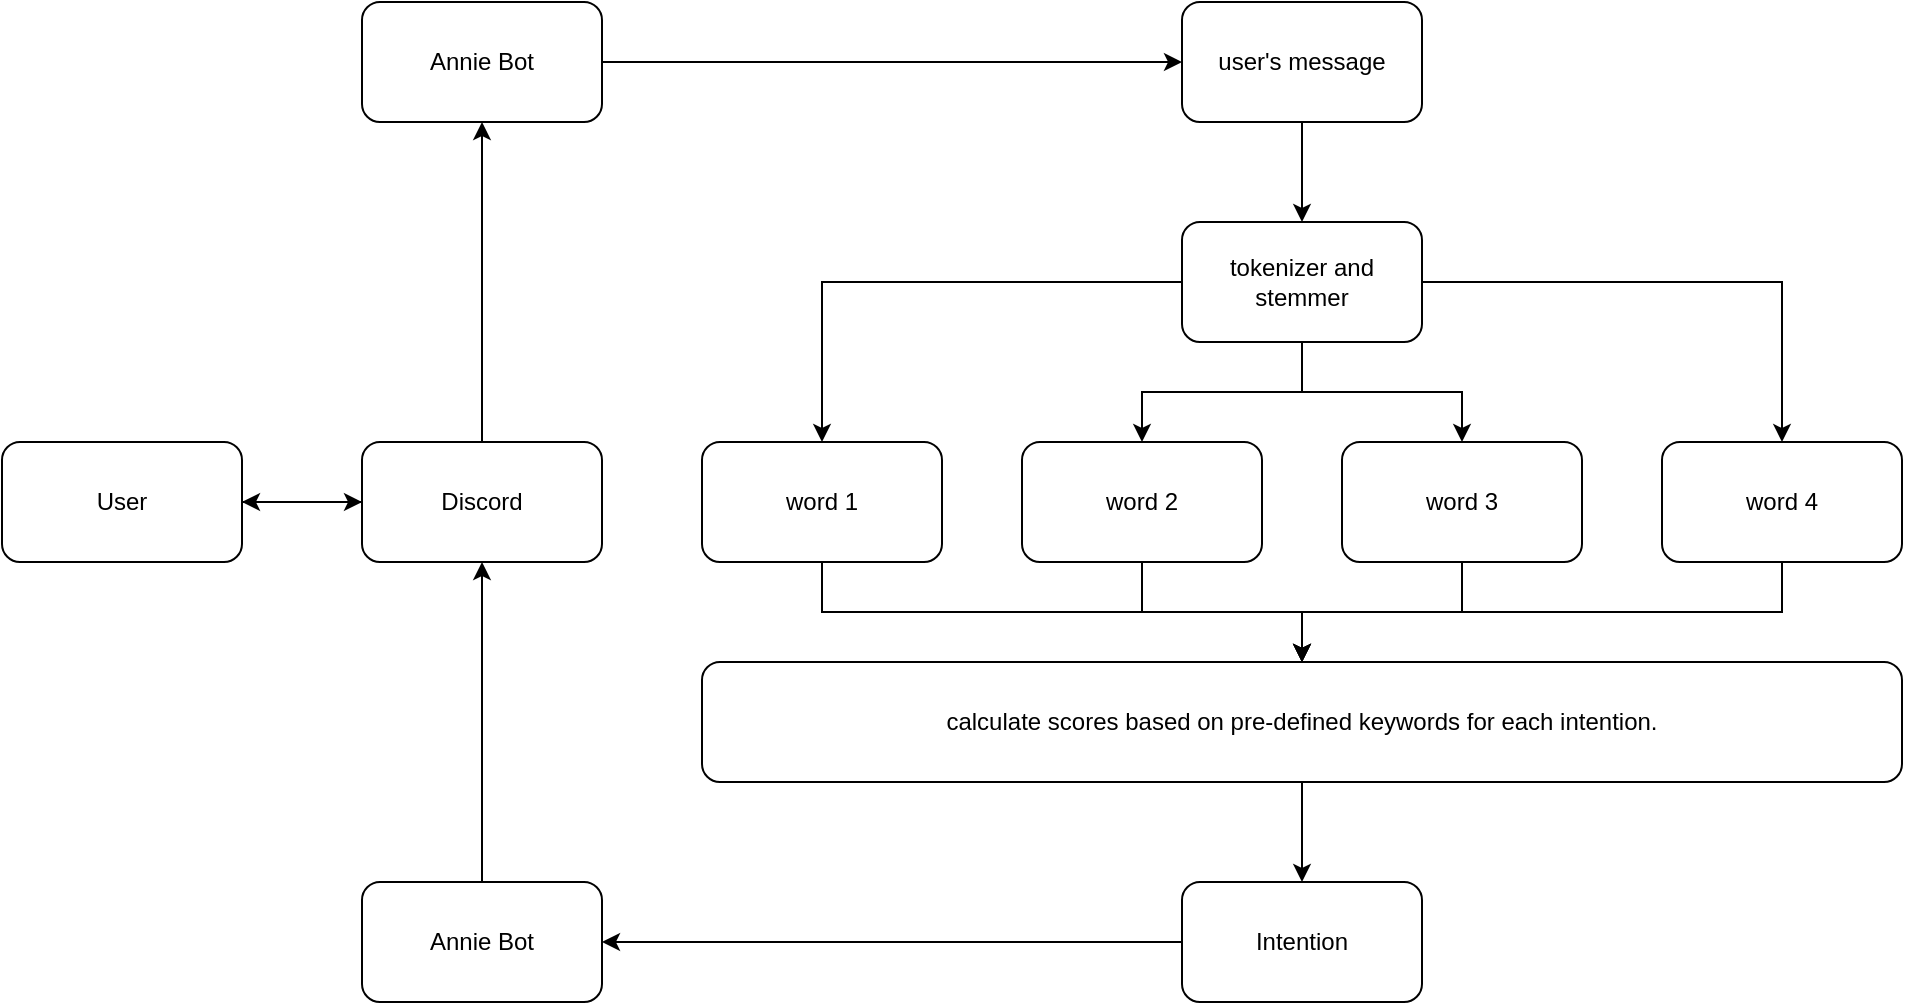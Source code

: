 <mxfile version="20.5.3" type="github">
  <diagram id="AATlev8B3ye8RbhryOrD" name="Page-1">
    <mxGraphModel dx="2272" dy="1854" grid="1" gridSize="10" guides="1" tooltips="1" connect="1" arrows="1" fold="1" page="1" pageScale="1" pageWidth="850" pageHeight="1100" math="0" shadow="0">
      <root>
        <mxCell id="0" />
        <mxCell id="1" parent="0" />
        <mxCell id="UxXAKfBfFaziU6dD_f_P-16" style="edgeStyle=orthogonalEdgeStyle;rounded=0;orthogonalLoop=1;jettySize=auto;html=1;entryX=0.5;entryY=0;entryDx=0;entryDy=0;" edge="1" parent="1" source="UxXAKfBfFaziU6dD_f_P-1" target="UxXAKfBfFaziU6dD_f_P-2">
          <mxGeometry relative="1" as="geometry" />
        </mxCell>
        <mxCell id="UxXAKfBfFaziU6dD_f_P-1" value="user&#39;s message" style="rounded=1;whiteSpace=wrap;html=1;" vertex="1" parent="1">
          <mxGeometry x="310" y="-10" width="120" height="60" as="geometry" />
        </mxCell>
        <mxCell id="UxXAKfBfFaziU6dD_f_P-17" style="edgeStyle=orthogonalEdgeStyle;rounded=0;orthogonalLoop=1;jettySize=auto;html=1;entryX=0.5;entryY=0;entryDx=0;entryDy=0;" edge="1" parent="1" source="UxXAKfBfFaziU6dD_f_P-2" target="UxXAKfBfFaziU6dD_f_P-4">
          <mxGeometry relative="1" as="geometry" />
        </mxCell>
        <mxCell id="UxXAKfBfFaziU6dD_f_P-18" style="edgeStyle=orthogonalEdgeStyle;rounded=0;orthogonalLoop=1;jettySize=auto;html=1;" edge="1" parent="1" source="UxXAKfBfFaziU6dD_f_P-2" target="UxXAKfBfFaziU6dD_f_P-5">
          <mxGeometry relative="1" as="geometry" />
        </mxCell>
        <mxCell id="UxXAKfBfFaziU6dD_f_P-19" value="" style="edgeStyle=orthogonalEdgeStyle;rounded=0;orthogonalLoop=1;jettySize=auto;html=1;" edge="1" parent="1" source="UxXAKfBfFaziU6dD_f_P-2" target="UxXAKfBfFaziU6dD_f_P-6">
          <mxGeometry relative="1" as="geometry" />
        </mxCell>
        <mxCell id="UxXAKfBfFaziU6dD_f_P-20" style="edgeStyle=orthogonalEdgeStyle;rounded=0;orthogonalLoop=1;jettySize=auto;html=1;" edge="1" parent="1" source="UxXAKfBfFaziU6dD_f_P-2" target="UxXAKfBfFaziU6dD_f_P-7">
          <mxGeometry relative="1" as="geometry" />
        </mxCell>
        <mxCell id="UxXAKfBfFaziU6dD_f_P-2" value="tokenizer and stemmer" style="rounded=1;whiteSpace=wrap;html=1;" vertex="1" parent="1">
          <mxGeometry x="310" y="100" width="120" height="60" as="geometry" />
        </mxCell>
        <mxCell id="UxXAKfBfFaziU6dD_f_P-50" style="edgeStyle=orthogonalEdgeStyle;rounded=0;orthogonalLoop=1;jettySize=auto;html=1;" edge="1" parent="1" source="UxXAKfBfFaziU6dD_f_P-4" target="UxXAKfBfFaziU6dD_f_P-47">
          <mxGeometry relative="1" as="geometry" />
        </mxCell>
        <mxCell id="UxXAKfBfFaziU6dD_f_P-4" value="word 1" style="rounded=1;whiteSpace=wrap;html=1;" vertex="1" parent="1">
          <mxGeometry x="70" y="210" width="120" height="60" as="geometry" />
        </mxCell>
        <mxCell id="UxXAKfBfFaziU6dD_f_P-51" style="edgeStyle=orthogonalEdgeStyle;rounded=0;orthogonalLoop=1;jettySize=auto;html=1;" edge="1" parent="1" source="UxXAKfBfFaziU6dD_f_P-5" target="UxXAKfBfFaziU6dD_f_P-47">
          <mxGeometry relative="1" as="geometry" />
        </mxCell>
        <mxCell id="UxXAKfBfFaziU6dD_f_P-5" value="word 2" style="rounded=1;whiteSpace=wrap;html=1;" vertex="1" parent="1">
          <mxGeometry x="230" y="210" width="120" height="60" as="geometry" />
        </mxCell>
        <mxCell id="UxXAKfBfFaziU6dD_f_P-53" style="edgeStyle=orthogonalEdgeStyle;rounded=0;orthogonalLoop=1;jettySize=auto;html=1;entryX=0.5;entryY=0;entryDx=0;entryDy=0;" edge="1" parent="1" source="UxXAKfBfFaziU6dD_f_P-6" target="UxXAKfBfFaziU6dD_f_P-47">
          <mxGeometry relative="1" as="geometry" />
        </mxCell>
        <mxCell id="UxXAKfBfFaziU6dD_f_P-6" value="word 3" style="rounded=1;whiteSpace=wrap;html=1;" vertex="1" parent="1">
          <mxGeometry x="390" y="210" width="120" height="60" as="geometry" />
        </mxCell>
        <mxCell id="UxXAKfBfFaziU6dD_f_P-54" style="edgeStyle=orthogonalEdgeStyle;rounded=0;orthogonalLoop=1;jettySize=auto;html=1;" edge="1" parent="1" source="UxXAKfBfFaziU6dD_f_P-7" target="UxXAKfBfFaziU6dD_f_P-47">
          <mxGeometry relative="1" as="geometry" />
        </mxCell>
        <mxCell id="UxXAKfBfFaziU6dD_f_P-7" value="word 4" style="rounded=1;whiteSpace=wrap;html=1;" vertex="1" parent="1">
          <mxGeometry x="550" y="210" width="120" height="60" as="geometry" />
        </mxCell>
        <mxCell id="UxXAKfBfFaziU6dD_f_P-62" style="edgeStyle=orthogonalEdgeStyle;rounded=0;orthogonalLoop=1;jettySize=auto;html=1;entryX=0.5;entryY=0;entryDx=0;entryDy=0;" edge="1" parent="1" source="UxXAKfBfFaziU6dD_f_P-47" target="UxXAKfBfFaziU6dD_f_P-61">
          <mxGeometry relative="1" as="geometry" />
        </mxCell>
        <mxCell id="UxXAKfBfFaziU6dD_f_P-47" value="calculate scores based on pre-defined keywords for each intention." style="rounded=1;whiteSpace=wrap;html=1;" vertex="1" parent="1">
          <mxGeometry x="70" y="320" width="600" height="60" as="geometry" />
        </mxCell>
        <mxCell id="UxXAKfBfFaziU6dD_f_P-59" style="edgeStyle=orthogonalEdgeStyle;rounded=0;orthogonalLoop=1;jettySize=auto;html=1;entryX=0.5;entryY=1;entryDx=0;entryDy=0;" edge="1" parent="1" source="UxXAKfBfFaziU6dD_f_P-55" target="UxXAKfBfFaziU6dD_f_P-57">
          <mxGeometry relative="1" as="geometry" />
        </mxCell>
        <mxCell id="UxXAKfBfFaziU6dD_f_P-55" value="Annie Bot" style="rounded=1;whiteSpace=wrap;html=1;" vertex="1" parent="1">
          <mxGeometry x="-100" y="430" width="120" height="60" as="geometry" />
        </mxCell>
        <mxCell id="UxXAKfBfFaziU6dD_f_P-68" style="edgeStyle=orthogonalEdgeStyle;rounded=0;orthogonalLoop=1;jettySize=auto;html=1;entryX=0.5;entryY=1;entryDx=0;entryDy=0;" edge="1" parent="1" source="UxXAKfBfFaziU6dD_f_P-57" target="UxXAKfBfFaziU6dD_f_P-64">
          <mxGeometry relative="1" as="geometry" />
        </mxCell>
        <mxCell id="UxXAKfBfFaziU6dD_f_P-71" style="edgeStyle=orthogonalEdgeStyle;rounded=0;orthogonalLoop=1;jettySize=auto;html=1;entryX=1;entryY=0.5;entryDx=0;entryDy=0;" edge="1" parent="1" source="UxXAKfBfFaziU6dD_f_P-57" target="UxXAKfBfFaziU6dD_f_P-69">
          <mxGeometry relative="1" as="geometry" />
        </mxCell>
        <mxCell id="UxXAKfBfFaziU6dD_f_P-57" value="Discord" style="rounded=1;whiteSpace=wrap;html=1;" vertex="1" parent="1">
          <mxGeometry x="-100" y="210" width="120" height="60" as="geometry" />
        </mxCell>
        <mxCell id="UxXAKfBfFaziU6dD_f_P-66" style="edgeStyle=orthogonalEdgeStyle;rounded=0;orthogonalLoop=1;jettySize=auto;html=1;entryX=1;entryY=0.5;entryDx=0;entryDy=0;" edge="1" parent="1" source="UxXAKfBfFaziU6dD_f_P-61" target="UxXAKfBfFaziU6dD_f_P-55">
          <mxGeometry relative="1" as="geometry" />
        </mxCell>
        <mxCell id="UxXAKfBfFaziU6dD_f_P-61" value="Intention" style="rounded=1;whiteSpace=wrap;html=1;" vertex="1" parent="1">
          <mxGeometry x="310" y="430" width="120" height="60" as="geometry" />
        </mxCell>
        <mxCell id="UxXAKfBfFaziU6dD_f_P-67" style="edgeStyle=orthogonalEdgeStyle;rounded=0;orthogonalLoop=1;jettySize=auto;html=1;entryX=0;entryY=0.5;entryDx=0;entryDy=0;" edge="1" parent="1" source="UxXAKfBfFaziU6dD_f_P-64" target="UxXAKfBfFaziU6dD_f_P-1">
          <mxGeometry relative="1" as="geometry" />
        </mxCell>
        <mxCell id="UxXAKfBfFaziU6dD_f_P-64" value="Annie Bot" style="rounded=1;whiteSpace=wrap;html=1;" vertex="1" parent="1">
          <mxGeometry x="-100" y="-10" width="120" height="60" as="geometry" />
        </mxCell>
        <mxCell id="UxXAKfBfFaziU6dD_f_P-70" style="edgeStyle=orthogonalEdgeStyle;rounded=0;orthogonalLoop=1;jettySize=auto;html=1;entryX=0;entryY=0.5;entryDx=0;entryDy=0;" edge="1" parent="1" source="UxXAKfBfFaziU6dD_f_P-69" target="UxXAKfBfFaziU6dD_f_P-57">
          <mxGeometry relative="1" as="geometry" />
        </mxCell>
        <mxCell id="UxXAKfBfFaziU6dD_f_P-69" value="User" style="rounded=1;whiteSpace=wrap;html=1;" vertex="1" parent="1">
          <mxGeometry x="-280" y="210" width="120" height="60" as="geometry" />
        </mxCell>
      </root>
    </mxGraphModel>
  </diagram>
</mxfile>
